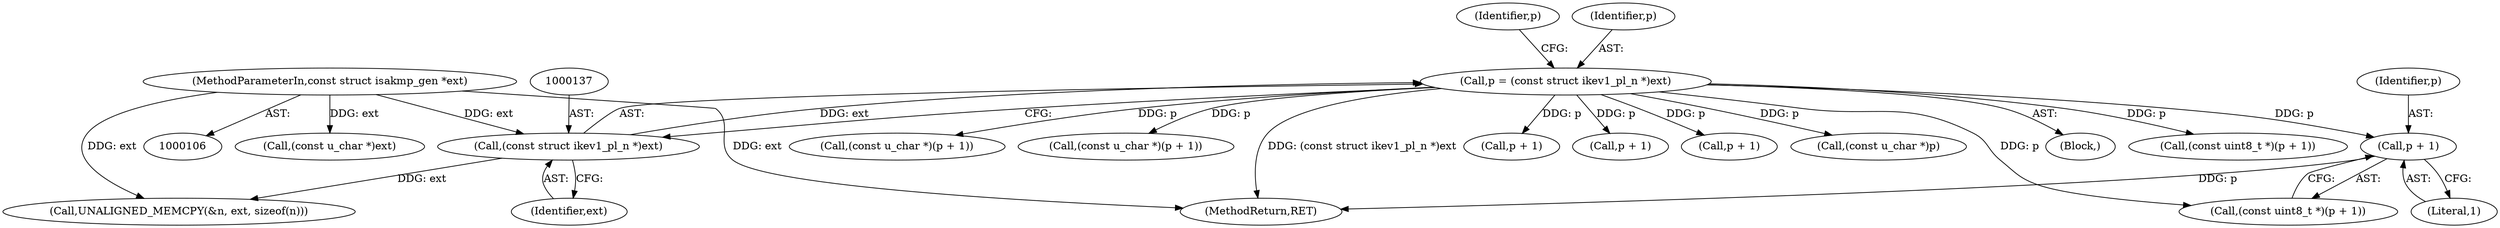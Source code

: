 digraph "0_tcpdump_396e94ff55a80d554b1fe46bf107db1e91008d6c@pointer" {
"1000255" [label="(Call,p + 1)"];
"1000134" [label="(Call,p = (const struct ikev1_pl_n *)ext)"];
"1000136" [label="(Call,(const struct ikev1_pl_n *)ext)"];
"1000109" [label="(MethodParameterIn,const struct isakmp_gen *ext)"];
"1000255" [label="(Call,p + 1)"];
"1000116" [label="(Block,)"];
"1000529" [label="(Call,(const u_char *)ext)"];
"1000378" [label="(Call,(const uint8_t *)(p + 1))"];
"1000141" [label="(Identifier,p)"];
"1000134" [label="(Call,p = (const struct ikev1_pl_n *)ext)"];
"1000390" [label="(Call,(const u_char *)(p + 1))"];
"1000264" [label="(Call,(const u_char *)(p + 1))"];
"1000253" [label="(Call,(const uint8_t *)(p + 1))"];
"1000380" [label="(Call,p + 1)"];
"1000257" [label="(Literal,1)"];
"1000142" [label="(Call,UNALIGNED_MEMCPY(&n, ext, sizeof(n)))"];
"1000256" [label="(Identifier,p)"];
"1000266" [label="(Call,p + 1)"];
"1000138" [label="(Identifier,ext)"];
"1000392" [label="(Call,p + 1)"];
"1000135" [label="(Identifier,p)"];
"1000109" [label="(MethodParameterIn,const struct isakmp_gen *ext)"];
"1000543" [label="(MethodReturn,RET)"];
"1000401" [label="(Call,(const u_char *)p)"];
"1000136" [label="(Call,(const struct ikev1_pl_n *)ext)"];
"1000255" -> "1000253"  [label="AST: "];
"1000255" -> "1000257"  [label="CFG: "];
"1000256" -> "1000255"  [label="AST: "];
"1000257" -> "1000255"  [label="AST: "];
"1000253" -> "1000255"  [label="CFG: "];
"1000255" -> "1000543"  [label="DDG: p"];
"1000134" -> "1000255"  [label="DDG: p"];
"1000134" -> "1000116"  [label="AST: "];
"1000134" -> "1000136"  [label="CFG: "];
"1000135" -> "1000134"  [label="AST: "];
"1000136" -> "1000134"  [label="AST: "];
"1000141" -> "1000134"  [label="CFG: "];
"1000134" -> "1000543"  [label="DDG: (const struct ikev1_pl_n *)ext"];
"1000136" -> "1000134"  [label="DDG: ext"];
"1000134" -> "1000253"  [label="DDG: p"];
"1000134" -> "1000264"  [label="DDG: p"];
"1000134" -> "1000266"  [label="DDG: p"];
"1000134" -> "1000378"  [label="DDG: p"];
"1000134" -> "1000380"  [label="DDG: p"];
"1000134" -> "1000390"  [label="DDG: p"];
"1000134" -> "1000392"  [label="DDG: p"];
"1000134" -> "1000401"  [label="DDG: p"];
"1000136" -> "1000138"  [label="CFG: "];
"1000137" -> "1000136"  [label="AST: "];
"1000138" -> "1000136"  [label="AST: "];
"1000109" -> "1000136"  [label="DDG: ext"];
"1000136" -> "1000142"  [label="DDG: ext"];
"1000109" -> "1000106"  [label="AST: "];
"1000109" -> "1000543"  [label="DDG: ext"];
"1000109" -> "1000142"  [label="DDG: ext"];
"1000109" -> "1000529"  [label="DDG: ext"];
}
